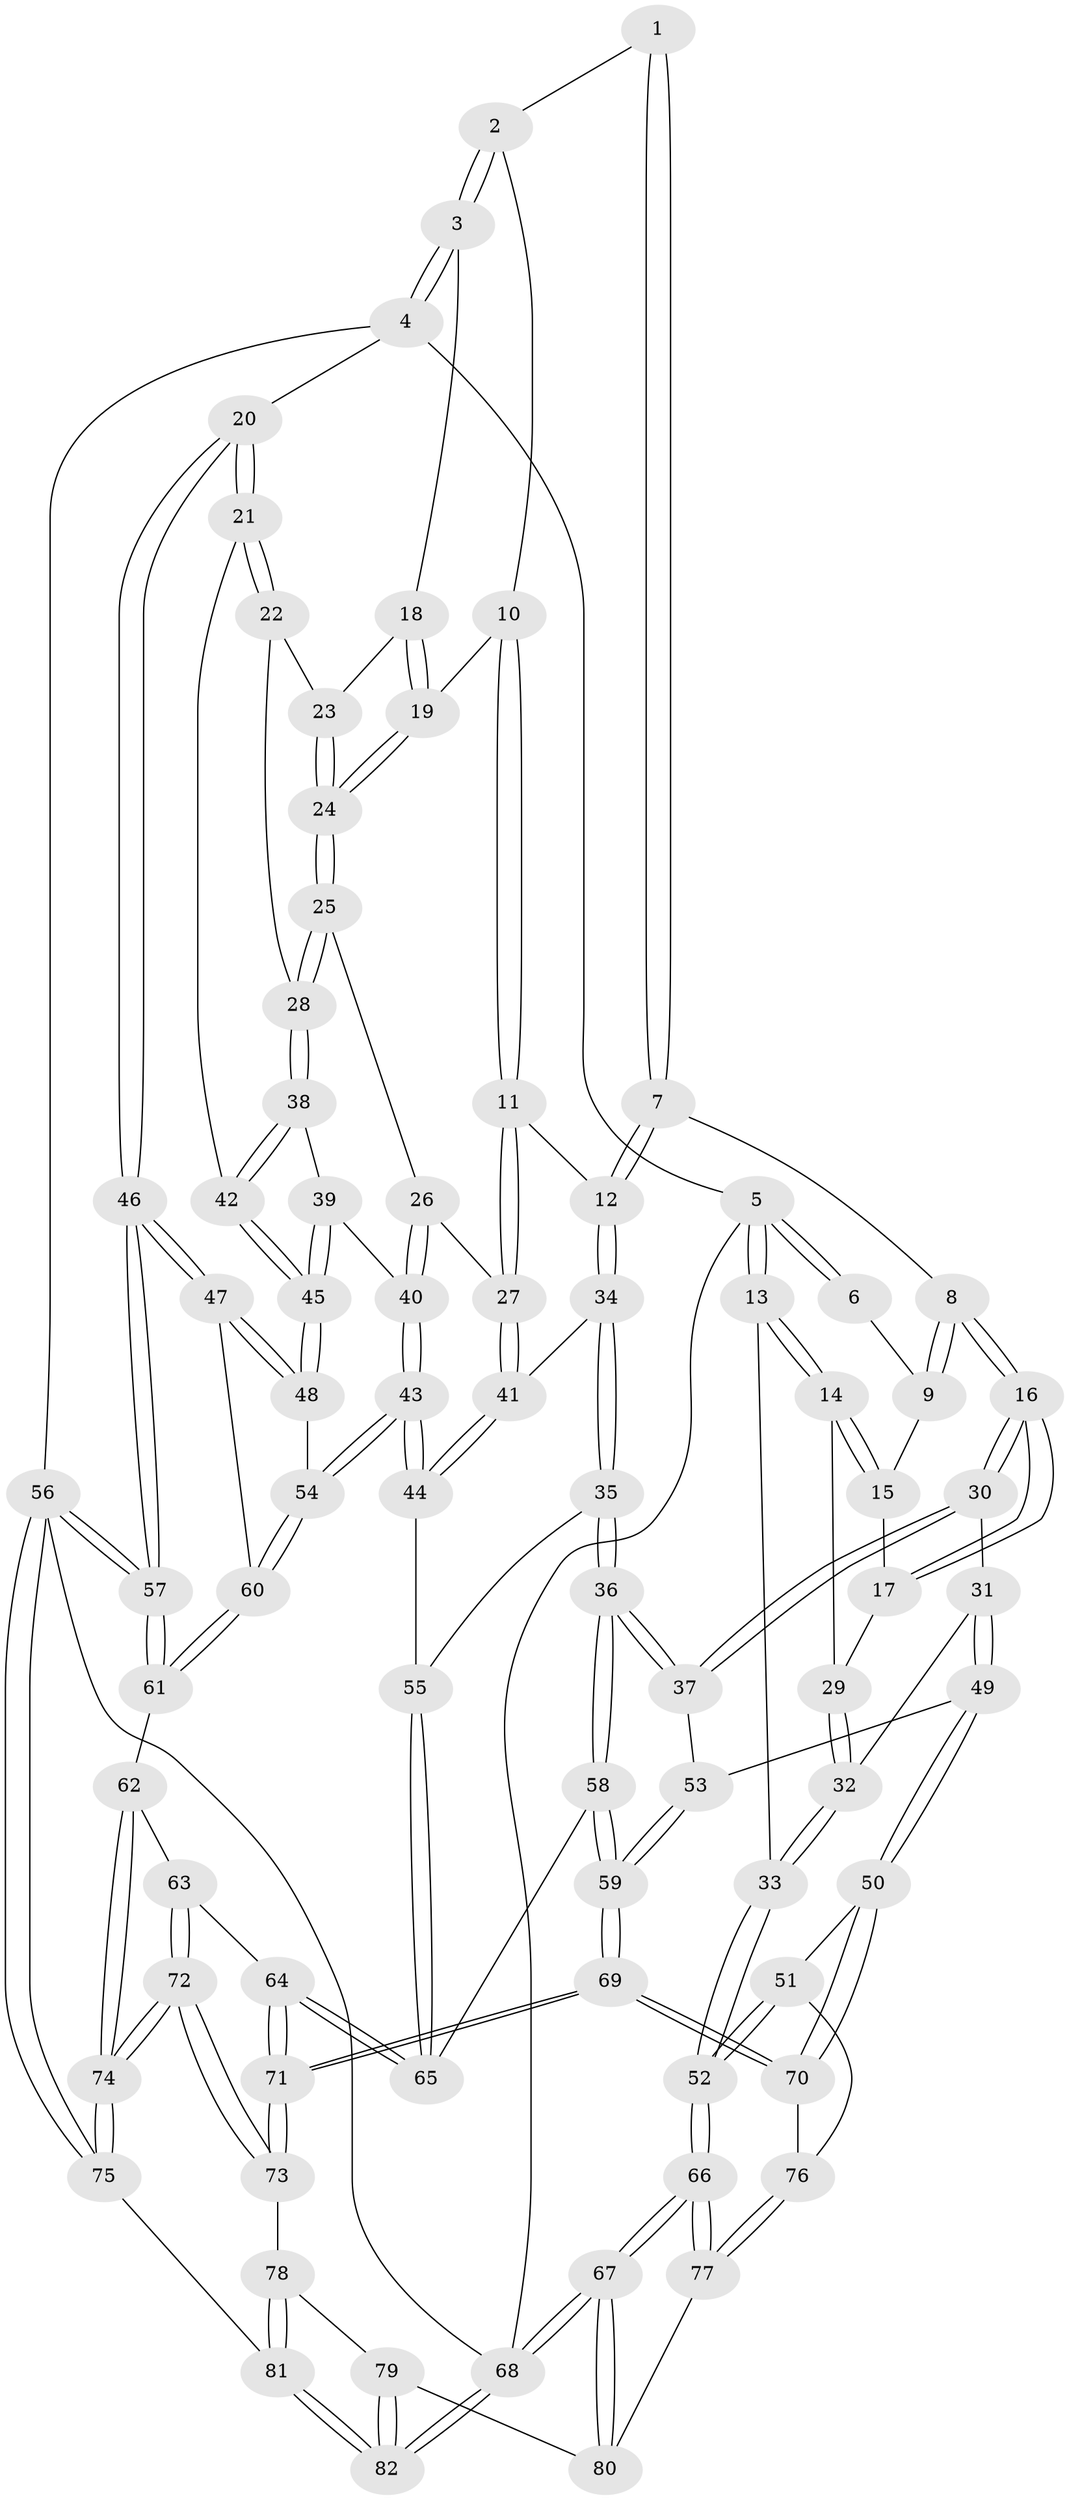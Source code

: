 // coarse degree distribution, {3: 0.11538461538461539, 4: 0.38461538461538464, 5: 0.4230769230769231, 6: 0.07692307692307693}
// Generated by graph-tools (version 1.1) at 2025/52/02/27/25 19:52:39]
// undirected, 82 vertices, 202 edges
graph export_dot {
graph [start="1"]
  node [color=gray90,style=filled];
  1 [pos="+0.5047148992647849+0"];
  2 [pos="+0.7174469796776661+0"];
  3 [pos="+1+0"];
  4 [pos="+1+0"];
  5 [pos="+0+0"];
  6 [pos="+0.3475446016662884+0"];
  7 [pos="+0.513820225397125+0.1612276122225441"];
  8 [pos="+0.4258669271920662+0.17674036434822782"];
  9 [pos="+0.30162731329535136+0"];
  10 [pos="+0.7132942515704976+0.09512819752285223"];
  11 [pos="+0.6054275011799497+0.18888411786631937"];
  12 [pos="+0.5563013670346557+0.1929542015115617"];
  13 [pos="+0+0"];
  14 [pos="+0+0.04060114220776204"];
  15 [pos="+0.2754340996633285+0.03339388401912151"];
  16 [pos="+0.37883824062853727+0.20656828415489611"];
  17 [pos="+0.22410974532737568+0.15149075135276505"];
  18 [pos="+1+0"];
  19 [pos="+0.7964241126164819+0.13830025258627976"];
  20 [pos="+1+0.24197777180775826"];
  21 [pos="+1+0.25533024366337403"];
  22 [pos="+0.9518337827261263+0.20409857624162167"];
  23 [pos="+0.9007051750026364+0.15917140350710524"];
  24 [pos="+0.8234937086419033+0.1813171714713686"];
  25 [pos="+0.8168006003323418+0.22706329309255122"];
  26 [pos="+0.7714682545747015+0.2496520607374657"];
  27 [pos="+0.713616959031013+0.27363810447251846"];
  28 [pos="+0.8579769078883457+0.2735590582918838"];
  29 [pos="+0.20454089046960167+0.16098116356255385"];
  30 [pos="+0.3514169454285019+0.30992764928717764"];
  31 [pos="+0.2444761625052547+0.33594989329675784"];
  32 [pos="+0.19049759910379938+0.24885296023053105"];
  33 [pos="+0+0.3632762647828485"];
  34 [pos="+0.5377575411738471+0.34352788595663125"];
  35 [pos="+0.5103461208369967+0.42210405112735927"];
  36 [pos="+0.5009671549225005+0.4303942877380977"];
  37 [pos="+0.4219965507640841+0.39629017350264273"];
  38 [pos="+0.8761674975010991+0.3110651632559114"];
  39 [pos="+0.8725041955613712+0.32496887343907743"];
  40 [pos="+0.8132130194475187+0.37432856033125395"];
  41 [pos="+0.7151388700170678+0.3364254406310411"];
  42 [pos="+1+0.2748985280792853"];
  43 [pos="+0.7511169992099247+0.43369788045293944"];
  44 [pos="+0.7472607790854843+0.4318697406482877"];
  45 [pos="+0.9293808201344019+0.4034150518362963"];
  46 [pos="+1+0.5594764470031229"];
  47 [pos="+0.99922283393771+0.4949028224317832"];
  48 [pos="+0.9304372227462254+0.4097985787030203"];
  49 [pos="+0.19001058533589424+0.4679534982570058"];
  50 [pos="+0.13454040935004913+0.5126524480941925"];
  51 [pos="+0.04054362924588153+0.5489745227405516"];
  52 [pos="+0+0.5606455052587929"];
  53 [pos="+0.2881552807254202+0.46675998481840575"];
  54 [pos="+0.7780501430059059+0.4716705778447773"];
  55 [pos="+0.7120758249591552+0.439452877426597"];
  56 [pos="+1+1"];
  57 [pos="+1+0.9681506345687271"];
  58 [pos="+0.4976809648183152+0.4732718562468371"];
  59 [pos="+0.4407937148089759+0.5942460357009796"];
  60 [pos="+0.8038449318878339+0.5376951601944971"];
  61 [pos="+0.7910853570448834+0.6219379652343295"];
  62 [pos="+0.750445622852325+0.6436319712209989"];
  63 [pos="+0.6881181883219738+0.6533143642366158"];
  64 [pos="+0.6683147765806008+0.6503318410382893"];
  65 [pos="+0.6287465817336962+0.5610510546051439"];
  66 [pos="+0+0.8102229712560287"];
  67 [pos="+0+1"];
  68 [pos="+0+1"];
  69 [pos="+0.4311688390895032+0.645288021282502"];
  70 [pos="+0.42116026909153764+0.6460114757566345"];
  71 [pos="+0.4898143437444857+0.7220213726525982"];
  72 [pos="+0.6723127839621166+0.9350786005413936"];
  73 [pos="+0.4906306300773194+0.7505401270951803"];
  74 [pos="+0.7784230325717493+1"];
  75 [pos="+0.7844119157079976+1"];
  76 [pos="+0.2826158611659774+0.7134229084392365"];
  77 [pos="+0.2707317468347675+0.7508891695395414"];
  78 [pos="+0.40310226028818275+0.854850343055776"];
  79 [pos="+0.34139464403684244+0.8850072845161117"];
  80 [pos="+0.2882753976217812+0.8711299057703745"];
  81 [pos="+0.6137276881898825+1"];
  82 [pos="+0.38660829240700617+1"];
  1 -- 2;
  1 -- 7;
  1 -- 7;
  2 -- 3;
  2 -- 3;
  2 -- 10;
  3 -- 4;
  3 -- 4;
  3 -- 18;
  4 -- 5;
  4 -- 20;
  4 -- 56;
  5 -- 6;
  5 -- 6;
  5 -- 13;
  5 -- 13;
  5 -- 68;
  6 -- 9;
  7 -- 8;
  7 -- 12;
  7 -- 12;
  8 -- 9;
  8 -- 9;
  8 -- 16;
  8 -- 16;
  9 -- 15;
  10 -- 11;
  10 -- 11;
  10 -- 19;
  11 -- 12;
  11 -- 27;
  11 -- 27;
  12 -- 34;
  12 -- 34;
  13 -- 14;
  13 -- 14;
  13 -- 33;
  14 -- 15;
  14 -- 15;
  14 -- 29;
  15 -- 17;
  16 -- 17;
  16 -- 17;
  16 -- 30;
  16 -- 30;
  17 -- 29;
  18 -- 19;
  18 -- 19;
  18 -- 23;
  19 -- 24;
  19 -- 24;
  20 -- 21;
  20 -- 21;
  20 -- 46;
  20 -- 46;
  21 -- 22;
  21 -- 22;
  21 -- 42;
  22 -- 23;
  22 -- 28;
  23 -- 24;
  23 -- 24;
  24 -- 25;
  24 -- 25;
  25 -- 26;
  25 -- 28;
  25 -- 28;
  26 -- 27;
  26 -- 40;
  26 -- 40;
  27 -- 41;
  27 -- 41;
  28 -- 38;
  28 -- 38;
  29 -- 32;
  29 -- 32;
  30 -- 31;
  30 -- 37;
  30 -- 37;
  31 -- 32;
  31 -- 49;
  31 -- 49;
  32 -- 33;
  32 -- 33;
  33 -- 52;
  33 -- 52;
  34 -- 35;
  34 -- 35;
  34 -- 41;
  35 -- 36;
  35 -- 36;
  35 -- 55;
  36 -- 37;
  36 -- 37;
  36 -- 58;
  36 -- 58;
  37 -- 53;
  38 -- 39;
  38 -- 42;
  38 -- 42;
  39 -- 40;
  39 -- 45;
  39 -- 45;
  40 -- 43;
  40 -- 43;
  41 -- 44;
  41 -- 44;
  42 -- 45;
  42 -- 45;
  43 -- 44;
  43 -- 44;
  43 -- 54;
  43 -- 54;
  44 -- 55;
  45 -- 48;
  45 -- 48;
  46 -- 47;
  46 -- 47;
  46 -- 57;
  46 -- 57;
  47 -- 48;
  47 -- 48;
  47 -- 60;
  48 -- 54;
  49 -- 50;
  49 -- 50;
  49 -- 53;
  50 -- 51;
  50 -- 70;
  50 -- 70;
  51 -- 52;
  51 -- 52;
  51 -- 76;
  52 -- 66;
  52 -- 66;
  53 -- 59;
  53 -- 59;
  54 -- 60;
  54 -- 60;
  55 -- 65;
  55 -- 65;
  56 -- 57;
  56 -- 57;
  56 -- 75;
  56 -- 75;
  56 -- 68;
  57 -- 61;
  57 -- 61;
  58 -- 59;
  58 -- 59;
  58 -- 65;
  59 -- 69;
  59 -- 69;
  60 -- 61;
  60 -- 61;
  61 -- 62;
  62 -- 63;
  62 -- 74;
  62 -- 74;
  63 -- 64;
  63 -- 72;
  63 -- 72;
  64 -- 65;
  64 -- 65;
  64 -- 71;
  64 -- 71;
  66 -- 67;
  66 -- 67;
  66 -- 77;
  66 -- 77;
  67 -- 68;
  67 -- 68;
  67 -- 80;
  67 -- 80;
  68 -- 82;
  68 -- 82;
  69 -- 70;
  69 -- 70;
  69 -- 71;
  69 -- 71;
  70 -- 76;
  71 -- 73;
  71 -- 73;
  72 -- 73;
  72 -- 73;
  72 -- 74;
  72 -- 74;
  73 -- 78;
  74 -- 75;
  74 -- 75;
  75 -- 81;
  76 -- 77;
  76 -- 77;
  77 -- 80;
  78 -- 79;
  78 -- 81;
  78 -- 81;
  79 -- 80;
  79 -- 82;
  79 -- 82;
  81 -- 82;
  81 -- 82;
}
